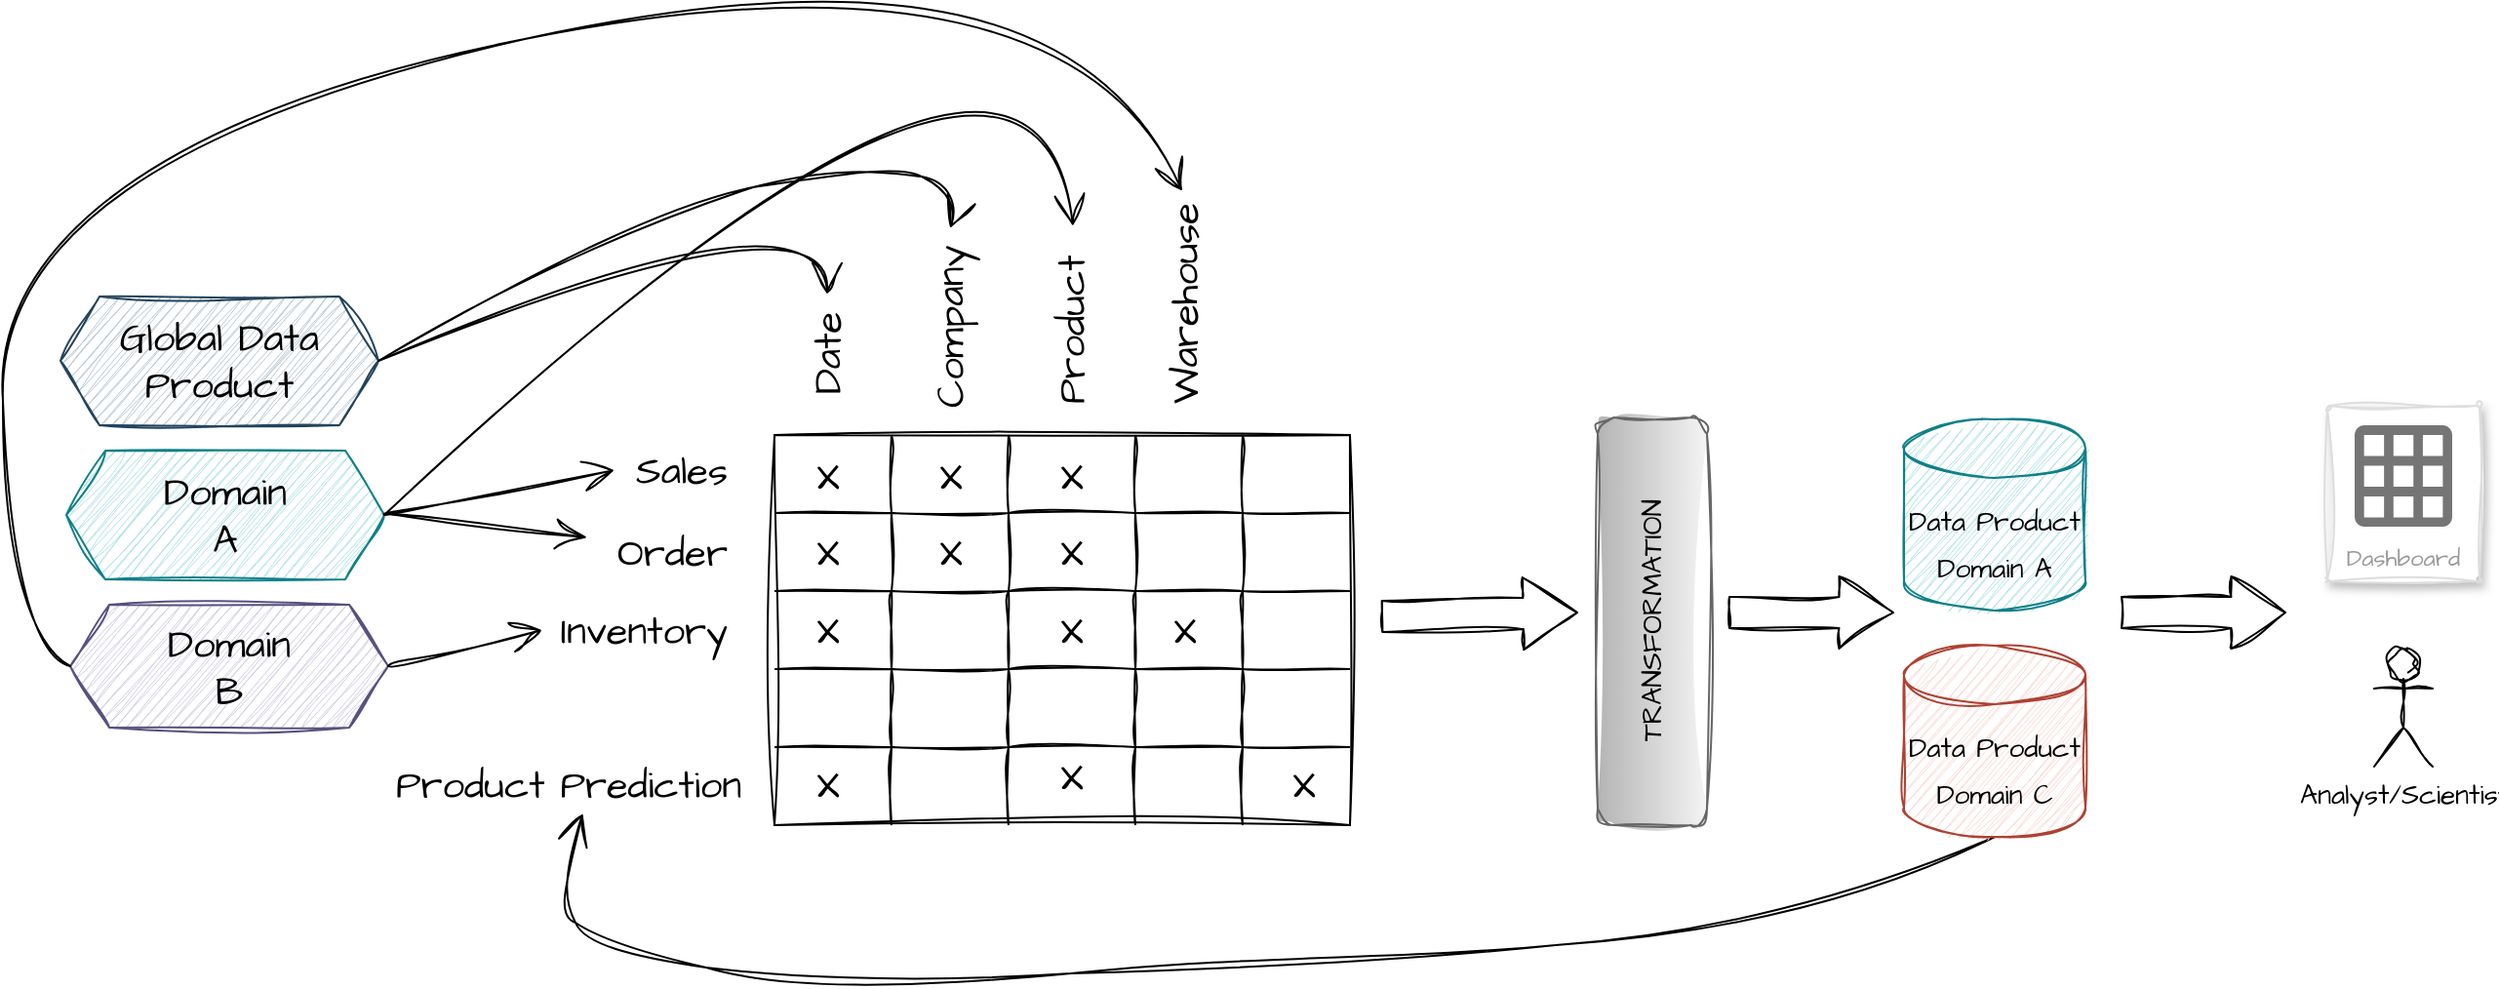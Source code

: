 <mxfile><diagram id="JX53AAW9lqsApFm2D5pz" name="Page-1"><mxGraphModel dx="1230" dy="1652" grid="0" gridSize="10" guides="1" tooltips="1" connect="1" arrows="1" fold="1" page="0" pageScale="1" pageWidth="827" pageHeight="1169" math="0" shadow="0"><root><mxCell id="0"/><mxCell id="1" parent="0"/><mxCell id="O_u5LXaF7JNRW5WB6N2x-1" value="Domain&lt;br&gt;A" style="shape=hexagon;perimeter=hexagonPerimeter2;whiteSpace=wrap;html=1;fixedSize=1;sketch=1;hachureGap=4;jiggle=2;curveFitting=1;fontFamily=Architects Daughter;fontSource=https%3A%2F%2Ffonts.googleapis.com%2Fcss%3Ffamily%3DArchitects%2BDaughter;fontSize=20;fillColor=#b0e3e6;strokeColor=#0e8088;" parent="1" vertex="1"><mxGeometry x="-283" y="156" width="163" height="66" as="geometry"/></mxCell><mxCell id="O_u5LXaF7JNRW5WB6N2x-6" value="" style="shape=table;startSize=0;container=1;collapsible=0;childLayout=tableLayout;sketch=1;hachureGap=4;jiggle=2;curveFitting=1;fontFamily=Architects Daughter;fontSource=https%3A%2F%2Ffonts.googleapis.com%2Fcss%3Ffamily%3DArchitects%2BDaughter;fontSize=20;" parent="1" vertex="1"><mxGeometry x="80" y="148" width="295" height="200" as="geometry"/></mxCell><mxCell id="O_u5LXaF7JNRW5WB6N2x-7" value="" style="shape=tableRow;horizontal=0;startSize=0;swimlaneHead=0;swimlaneBody=0;top=0;left=0;bottom=0;right=0;collapsible=0;dropTarget=0;fillColor=none;points=[[0,0.5],[1,0.5]];portConstraint=eastwest;sketch=1;hachureGap=4;jiggle=2;curveFitting=1;fontFamily=Architects Daughter;fontSource=https%3A%2F%2Ffonts.googleapis.com%2Fcss%3Ffamily%3DArchitects%2BDaughter;fontSize=20;" parent="O_u5LXaF7JNRW5WB6N2x-6" vertex="1"><mxGeometry width="295" height="40" as="geometry"/></mxCell><mxCell id="O_u5LXaF7JNRW5WB6N2x-8" value="" style="shape=partialRectangle;html=1;whiteSpace=wrap;connectable=0;overflow=hidden;fillColor=none;top=0;left=0;bottom=0;right=0;pointerEvents=1;sketch=1;hachureGap=4;jiggle=2;curveFitting=1;fontFamily=Architects Daughter;fontSource=https%3A%2F%2Ffonts.googleapis.com%2Fcss%3Ffamily%3DArchitects%2BDaughter;fontSize=20;" parent="O_u5LXaF7JNRW5WB6N2x-7" vertex="1"><mxGeometry width="60" height="40" as="geometry"><mxRectangle width="60" height="40" as="alternateBounds"/></mxGeometry></mxCell><mxCell id="O_u5LXaF7JNRW5WB6N2x-9" value="" style="shape=partialRectangle;html=1;whiteSpace=wrap;connectable=0;overflow=hidden;fillColor=none;top=0;left=0;bottom=0;right=0;pointerEvents=1;sketch=1;hachureGap=4;jiggle=2;curveFitting=1;fontFamily=Architects Daughter;fontSource=https%3A%2F%2Ffonts.googleapis.com%2Fcss%3Ffamily%3DArchitects%2BDaughter;fontSize=20;" parent="O_u5LXaF7JNRW5WB6N2x-7" vertex="1"><mxGeometry x="60" width="60" height="40" as="geometry"><mxRectangle width="60" height="40" as="alternateBounds"/></mxGeometry></mxCell><mxCell id="O_u5LXaF7JNRW5WB6N2x-10" value="" style="shape=partialRectangle;html=1;whiteSpace=wrap;connectable=0;overflow=hidden;fillColor=none;top=0;left=0;bottom=0;right=0;pointerEvents=1;sketch=1;hachureGap=4;jiggle=2;curveFitting=1;fontFamily=Architects Daughter;fontSource=https%3A%2F%2Ffonts.googleapis.com%2Fcss%3Ffamily%3DArchitects%2BDaughter;fontSize=20;" parent="O_u5LXaF7JNRW5WB6N2x-7" vertex="1"><mxGeometry x="120" width="65" height="40" as="geometry"><mxRectangle width="65" height="40" as="alternateBounds"/></mxGeometry></mxCell><mxCell id="O_u5LXaF7JNRW5WB6N2x-11" value="" style="shape=partialRectangle;html=1;whiteSpace=wrap;connectable=0;overflow=hidden;fillColor=none;top=0;left=0;bottom=0;right=0;pointerEvents=1;sketch=1;hachureGap=4;jiggle=2;curveFitting=1;fontFamily=Architects Daughter;fontSource=https%3A%2F%2Ffonts.googleapis.com%2Fcss%3Ffamily%3DArchitects%2BDaughter;fontSize=20;" parent="O_u5LXaF7JNRW5WB6N2x-7" vertex="1"><mxGeometry x="185" width="55" height="40" as="geometry"><mxRectangle width="55" height="40" as="alternateBounds"/></mxGeometry></mxCell><mxCell id="O_u5LXaF7JNRW5WB6N2x-93" style="shape=partialRectangle;html=1;whiteSpace=wrap;connectable=0;overflow=hidden;fillColor=none;top=0;left=0;bottom=0;right=0;pointerEvents=1;sketch=1;hachureGap=4;jiggle=2;curveFitting=1;fontFamily=Architects Daughter;fontSource=https%3A%2F%2Ffonts.googleapis.com%2Fcss%3Ffamily%3DArchitects%2BDaughter;fontSize=20;" parent="O_u5LXaF7JNRW5WB6N2x-7" vertex="1"><mxGeometry x="240" width="55" height="40" as="geometry"><mxRectangle width="55" height="40" as="alternateBounds"/></mxGeometry></mxCell><mxCell id="O_u5LXaF7JNRW5WB6N2x-12" value="" style="shape=tableRow;horizontal=0;startSize=0;swimlaneHead=0;swimlaneBody=0;top=0;left=0;bottom=0;right=0;collapsible=0;dropTarget=0;fillColor=none;points=[[0,0.5],[1,0.5]];portConstraint=eastwest;sketch=1;hachureGap=4;jiggle=2;curveFitting=1;fontFamily=Architects Daughter;fontSource=https%3A%2F%2Ffonts.googleapis.com%2Fcss%3Ffamily%3DArchitects%2BDaughter;fontSize=20;" parent="O_u5LXaF7JNRW5WB6N2x-6" vertex="1"><mxGeometry y="40" width="295" height="40" as="geometry"/></mxCell><mxCell id="O_u5LXaF7JNRW5WB6N2x-13" value="" style="shape=partialRectangle;html=1;whiteSpace=wrap;connectable=0;overflow=hidden;fillColor=none;top=0;left=0;bottom=0;right=0;pointerEvents=1;sketch=1;hachureGap=4;jiggle=2;curveFitting=1;fontFamily=Architects Daughter;fontSource=https%3A%2F%2Ffonts.googleapis.com%2Fcss%3Ffamily%3DArchitects%2BDaughter;fontSize=20;" parent="O_u5LXaF7JNRW5WB6N2x-12" vertex="1"><mxGeometry width="60" height="40" as="geometry"><mxRectangle width="60" height="40" as="alternateBounds"/></mxGeometry></mxCell><mxCell id="O_u5LXaF7JNRW5WB6N2x-14" value="" style="shape=partialRectangle;html=1;whiteSpace=wrap;connectable=0;overflow=hidden;fillColor=none;top=0;left=0;bottom=0;right=0;pointerEvents=1;sketch=1;hachureGap=4;jiggle=2;curveFitting=1;fontFamily=Architects Daughter;fontSource=https%3A%2F%2Ffonts.googleapis.com%2Fcss%3Ffamily%3DArchitects%2BDaughter;fontSize=20;" parent="O_u5LXaF7JNRW5WB6N2x-12" vertex="1"><mxGeometry x="60" width="60" height="40" as="geometry"><mxRectangle width="60" height="40" as="alternateBounds"/></mxGeometry></mxCell><mxCell id="O_u5LXaF7JNRW5WB6N2x-15" value="" style="shape=partialRectangle;html=1;whiteSpace=wrap;connectable=0;overflow=hidden;fillColor=none;top=0;left=0;bottom=0;right=0;pointerEvents=1;sketch=1;hachureGap=4;jiggle=2;curveFitting=1;fontFamily=Architects Daughter;fontSource=https%3A%2F%2Ffonts.googleapis.com%2Fcss%3Ffamily%3DArchitects%2BDaughter;fontSize=20;" parent="O_u5LXaF7JNRW5WB6N2x-12" vertex="1"><mxGeometry x="120" width="65" height="40" as="geometry"><mxRectangle width="65" height="40" as="alternateBounds"/></mxGeometry></mxCell><mxCell id="O_u5LXaF7JNRW5WB6N2x-16" value="" style="shape=partialRectangle;html=1;whiteSpace=wrap;connectable=0;overflow=hidden;fillColor=none;top=0;left=0;bottom=0;right=0;pointerEvents=1;sketch=1;hachureGap=4;jiggle=2;curveFitting=1;fontFamily=Architects Daughter;fontSource=https%3A%2F%2Ffonts.googleapis.com%2Fcss%3Ffamily%3DArchitects%2BDaughter;fontSize=20;" parent="O_u5LXaF7JNRW5WB6N2x-12" vertex="1"><mxGeometry x="185" width="55" height="40" as="geometry"><mxRectangle width="55" height="40" as="alternateBounds"/></mxGeometry></mxCell><mxCell id="O_u5LXaF7JNRW5WB6N2x-94" style="shape=partialRectangle;html=1;whiteSpace=wrap;connectable=0;overflow=hidden;fillColor=none;top=0;left=0;bottom=0;right=0;pointerEvents=1;sketch=1;hachureGap=4;jiggle=2;curveFitting=1;fontFamily=Architects Daughter;fontSource=https%3A%2F%2Ffonts.googleapis.com%2Fcss%3Ffamily%3DArchitects%2BDaughter;fontSize=20;" parent="O_u5LXaF7JNRW5WB6N2x-12" vertex="1"><mxGeometry x="240" width="55" height="40" as="geometry"><mxRectangle width="55" height="40" as="alternateBounds"/></mxGeometry></mxCell><mxCell id="O_u5LXaF7JNRW5WB6N2x-52" style="shape=tableRow;horizontal=0;startSize=0;swimlaneHead=0;swimlaneBody=0;top=0;left=0;bottom=0;right=0;collapsible=0;dropTarget=0;fillColor=none;points=[[0,0.5],[1,0.5]];portConstraint=eastwest;sketch=1;hachureGap=4;jiggle=2;curveFitting=1;fontFamily=Architects Daughter;fontSource=https%3A%2F%2Ffonts.googleapis.com%2Fcss%3Ffamily%3DArchitects%2BDaughter;fontSize=20;" parent="O_u5LXaF7JNRW5WB6N2x-6" vertex="1"><mxGeometry y="80" width="295" height="40" as="geometry"/></mxCell><mxCell id="O_u5LXaF7JNRW5WB6N2x-53" style="shape=partialRectangle;html=1;whiteSpace=wrap;connectable=0;overflow=hidden;fillColor=none;top=0;left=0;bottom=0;right=0;pointerEvents=1;sketch=1;hachureGap=4;jiggle=2;curveFitting=1;fontFamily=Architects Daughter;fontSource=https%3A%2F%2Ffonts.googleapis.com%2Fcss%3Ffamily%3DArchitects%2BDaughter;fontSize=20;" parent="O_u5LXaF7JNRW5WB6N2x-52" vertex="1"><mxGeometry width="60" height="40" as="geometry"><mxRectangle width="60" height="40" as="alternateBounds"/></mxGeometry></mxCell><mxCell id="O_u5LXaF7JNRW5WB6N2x-54" style="shape=partialRectangle;html=1;whiteSpace=wrap;connectable=0;overflow=hidden;fillColor=none;top=0;left=0;bottom=0;right=0;pointerEvents=1;sketch=1;hachureGap=4;jiggle=2;curveFitting=1;fontFamily=Architects Daughter;fontSource=https%3A%2F%2Ffonts.googleapis.com%2Fcss%3Ffamily%3DArchitects%2BDaughter;fontSize=20;" parent="O_u5LXaF7JNRW5WB6N2x-52" vertex="1"><mxGeometry x="60" width="60" height="40" as="geometry"><mxRectangle width="60" height="40" as="alternateBounds"/></mxGeometry></mxCell><mxCell id="O_u5LXaF7JNRW5WB6N2x-55" style="shape=partialRectangle;html=1;whiteSpace=wrap;connectable=0;overflow=hidden;fillColor=none;top=0;left=0;bottom=0;right=0;pointerEvents=1;sketch=1;hachureGap=4;jiggle=2;curveFitting=1;fontFamily=Architects Daughter;fontSource=https%3A%2F%2Ffonts.googleapis.com%2Fcss%3Ffamily%3DArchitects%2BDaughter;fontSize=20;" parent="O_u5LXaF7JNRW5WB6N2x-52" vertex="1"><mxGeometry x="120" width="65" height="40" as="geometry"><mxRectangle width="65" height="40" as="alternateBounds"/></mxGeometry></mxCell><mxCell id="O_u5LXaF7JNRW5WB6N2x-56" style="shape=partialRectangle;html=1;whiteSpace=wrap;connectable=0;overflow=hidden;fillColor=none;top=0;left=0;bottom=0;right=0;pointerEvents=1;sketch=1;hachureGap=4;jiggle=2;curveFitting=1;fontFamily=Architects Daughter;fontSource=https%3A%2F%2Ffonts.googleapis.com%2Fcss%3Ffamily%3DArchitects%2BDaughter;fontSize=20;" parent="O_u5LXaF7JNRW5WB6N2x-52" vertex="1"><mxGeometry x="185" width="55" height="40" as="geometry"><mxRectangle width="55" height="40" as="alternateBounds"/></mxGeometry></mxCell><mxCell id="O_u5LXaF7JNRW5WB6N2x-95" style="shape=partialRectangle;html=1;whiteSpace=wrap;connectable=0;overflow=hidden;fillColor=none;top=0;left=0;bottom=0;right=0;pointerEvents=1;sketch=1;hachureGap=4;jiggle=2;curveFitting=1;fontFamily=Architects Daughter;fontSource=https%3A%2F%2Ffonts.googleapis.com%2Fcss%3Ffamily%3DArchitects%2BDaughter;fontSize=20;" parent="O_u5LXaF7JNRW5WB6N2x-52" vertex="1"><mxGeometry x="240" width="55" height="40" as="geometry"><mxRectangle width="55" height="40" as="alternateBounds"/></mxGeometry></mxCell><mxCell id="O_u5LXaF7JNRW5WB6N2x-57" style="shape=tableRow;horizontal=0;startSize=0;swimlaneHead=0;swimlaneBody=0;top=0;left=0;bottom=0;right=0;collapsible=0;dropTarget=0;fillColor=none;points=[[0,0.5],[1,0.5]];portConstraint=eastwest;sketch=1;hachureGap=4;jiggle=2;curveFitting=1;fontFamily=Architects Daughter;fontSource=https%3A%2F%2Ffonts.googleapis.com%2Fcss%3Ffamily%3DArchitects%2BDaughter;fontSize=20;" parent="O_u5LXaF7JNRW5WB6N2x-6" vertex="1"><mxGeometry y="120" width="295" height="40" as="geometry"/></mxCell><mxCell id="O_u5LXaF7JNRW5WB6N2x-58" style="shape=partialRectangle;html=1;whiteSpace=wrap;connectable=0;overflow=hidden;fillColor=none;top=0;left=0;bottom=0;right=0;pointerEvents=1;sketch=1;hachureGap=4;jiggle=2;curveFitting=1;fontFamily=Architects Daughter;fontSource=https%3A%2F%2Ffonts.googleapis.com%2Fcss%3Ffamily%3DArchitects%2BDaughter;fontSize=20;" parent="O_u5LXaF7JNRW5WB6N2x-57" vertex="1"><mxGeometry width="60" height="40" as="geometry"><mxRectangle width="60" height="40" as="alternateBounds"/></mxGeometry></mxCell><mxCell id="O_u5LXaF7JNRW5WB6N2x-59" style="shape=partialRectangle;html=1;whiteSpace=wrap;connectable=0;overflow=hidden;fillColor=none;top=0;left=0;bottom=0;right=0;pointerEvents=1;sketch=1;hachureGap=4;jiggle=2;curveFitting=1;fontFamily=Architects Daughter;fontSource=https%3A%2F%2Ffonts.googleapis.com%2Fcss%3Ffamily%3DArchitects%2BDaughter;fontSize=20;" parent="O_u5LXaF7JNRW5WB6N2x-57" vertex="1"><mxGeometry x="60" width="60" height="40" as="geometry"><mxRectangle width="60" height="40" as="alternateBounds"/></mxGeometry></mxCell><mxCell id="O_u5LXaF7JNRW5WB6N2x-60" style="shape=partialRectangle;html=1;whiteSpace=wrap;connectable=0;overflow=hidden;fillColor=none;top=0;left=0;bottom=0;right=0;pointerEvents=1;sketch=1;hachureGap=4;jiggle=2;curveFitting=1;fontFamily=Architects Daughter;fontSource=https%3A%2F%2Ffonts.googleapis.com%2Fcss%3Ffamily%3DArchitects%2BDaughter;fontSize=20;" parent="O_u5LXaF7JNRW5WB6N2x-57" vertex="1"><mxGeometry x="120" width="65" height="40" as="geometry"><mxRectangle width="65" height="40" as="alternateBounds"/></mxGeometry></mxCell><mxCell id="O_u5LXaF7JNRW5WB6N2x-61" style="shape=partialRectangle;html=1;whiteSpace=wrap;connectable=0;overflow=hidden;fillColor=none;top=0;left=0;bottom=0;right=0;pointerEvents=1;sketch=1;hachureGap=4;jiggle=2;curveFitting=1;fontFamily=Architects Daughter;fontSource=https%3A%2F%2Ffonts.googleapis.com%2Fcss%3Ffamily%3DArchitects%2BDaughter;fontSize=20;" parent="O_u5LXaF7JNRW5WB6N2x-57" vertex="1"><mxGeometry x="185" width="55" height="40" as="geometry"><mxRectangle width="55" height="40" as="alternateBounds"/></mxGeometry></mxCell><mxCell id="O_u5LXaF7JNRW5WB6N2x-96" style="shape=partialRectangle;html=1;whiteSpace=wrap;connectable=0;overflow=hidden;fillColor=none;top=0;left=0;bottom=0;right=0;pointerEvents=1;sketch=1;hachureGap=4;jiggle=2;curveFitting=1;fontFamily=Architects Daughter;fontSource=https%3A%2F%2Ffonts.googleapis.com%2Fcss%3Ffamily%3DArchitects%2BDaughter;fontSize=20;" parent="O_u5LXaF7JNRW5WB6N2x-57" vertex="1"><mxGeometry x="240" width="55" height="40" as="geometry"><mxRectangle width="55" height="40" as="alternateBounds"/></mxGeometry></mxCell><mxCell id="O_u5LXaF7JNRW5WB6N2x-62" style="shape=tableRow;horizontal=0;startSize=0;swimlaneHead=0;swimlaneBody=0;top=0;left=0;bottom=0;right=0;collapsible=0;dropTarget=0;fillColor=none;points=[[0,0.5],[1,0.5]];portConstraint=eastwest;sketch=1;hachureGap=4;jiggle=2;curveFitting=1;fontFamily=Architects Daughter;fontSource=https%3A%2F%2Ffonts.googleapis.com%2Fcss%3Ffamily%3DArchitects%2BDaughter;fontSize=20;" parent="O_u5LXaF7JNRW5WB6N2x-6" vertex="1"><mxGeometry y="160" width="295" height="40" as="geometry"/></mxCell><mxCell id="O_u5LXaF7JNRW5WB6N2x-63" style="shape=partialRectangle;html=1;whiteSpace=wrap;connectable=0;overflow=hidden;fillColor=none;top=0;left=0;bottom=0;right=0;pointerEvents=1;sketch=1;hachureGap=4;jiggle=2;curveFitting=1;fontFamily=Architects Daughter;fontSource=https%3A%2F%2Ffonts.googleapis.com%2Fcss%3Ffamily%3DArchitects%2BDaughter;fontSize=20;" parent="O_u5LXaF7JNRW5WB6N2x-62" vertex="1"><mxGeometry width="60" height="40" as="geometry"><mxRectangle width="60" height="40" as="alternateBounds"/></mxGeometry></mxCell><mxCell id="O_u5LXaF7JNRW5WB6N2x-64" style="shape=partialRectangle;html=1;whiteSpace=wrap;connectable=0;overflow=hidden;fillColor=none;top=0;left=0;bottom=0;right=0;pointerEvents=1;sketch=1;hachureGap=4;jiggle=2;curveFitting=1;fontFamily=Architects Daughter;fontSource=https%3A%2F%2Ffonts.googleapis.com%2Fcss%3Ffamily%3DArchitects%2BDaughter;fontSize=20;" parent="O_u5LXaF7JNRW5WB6N2x-62" vertex="1"><mxGeometry x="60" width="60" height="40" as="geometry"><mxRectangle width="60" height="40" as="alternateBounds"/></mxGeometry></mxCell><mxCell id="O_u5LXaF7JNRW5WB6N2x-65" style="shape=partialRectangle;html=1;whiteSpace=wrap;connectable=0;overflow=hidden;fillColor=none;top=0;left=0;bottom=0;right=0;pointerEvents=1;sketch=1;hachureGap=4;jiggle=2;curveFitting=1;fontFamily=Architects Daughter;fontSource=https%3A%2F%2Ffonts.googleapis.com%2Fcss%3Ffamily%3DArchitects%2BDaughter;fontSize=20;" parent="O_u5LXaF7JNRW5WB6N2x-62" vertex="1"><mxGeometry x="120" width="65" height="40" as="geometry"><mxRectangle width="65" height="40" as="alternateBounds"/></mxGeometry></mxCell><mxCell id="O_u5LXaF7JNRW5WB6N2x-66" style="shape=partialRectangle;html=1;whiteSpace=wrap;connectable=0;overflow=hidden;fillColor=none;top=0;left=0;bottom=0;right=0;pointerEvents=1;sketch=1;hachureGap=4;jiggle=2;curveFitting=1;fontFamily=Architects Daughter;fontSource=https%3A%2F%2Ffonts.googleapis.com%2Fcss%3Ffamily%3DArchitects%2BDaughter;fontSize=20;" parent="O_u5LXaF7JNRW5WB6N2x-62" vertex="1"><mxGeometry x="185" width="55" height="40" as="geometry"><mxRectangle width="55" height="40" as="alternateBounds"/></mxGeometry></mxCell><mxCell id="O_u5LXaF7JNRW5WB6N2x-97" style="shape=partialRectangle;html=1;whiteSpace=wrap;connectable=0;overflow=hidden;fillColor=none;top=0;left=0;bottom=0;right=0;pointerEvents=1;sketch=1;hachureGap=4;jiggle=2;curveFitting=1;fontFamily=Architects Daughter;fontSource=https%3A%2F%2Ffonts.googleapis.com%2Fcss%3Ffamily%3DArchitects%2BDaughter;fontSize=20;" parent="O_u5LXaF7JNRW5WB6N2x-62" vertex="1"><mxGeometry x="240" width="55" height="40" as="geometry"><mxRectangle width="55" height="40" as="alternateBounds"/></mxGeometry></mxCell><mxCell id="O_u5LXaF7JNRW5WB6N2x-29" value="Date" style="text;strokeColor=none;fillColor=none;html=1;align=center;verticalAlign=middle;whiteSpace=wrap;rounded=0;sketch=1;hachureGap=4;jiggle=2;curveFitting=1;fontFamily=Architects Daughter;fontSource=https%3A%2F%2Ffonts.googleapis.com%2Fcss%3Ffamily%3DArchitects%2BDaughter;fontSize=20;rotation=-90;" parent="1" vertex="1"><mxGeometry x="77" y="91" width="60" height="30" as="geometry"/></mxCell><mxCell id="O_u5LXaF7JNRW5WB6N2x-30" value="Company" style="text;strokeColor=none;fillColor=none;html=1;align=left;verticalAlign=middle;whiteSpace=wrap;rounded=0;sketch=1;hachureGap=4;jiggle=2;curveFitting=1;fontFamily=Architects Daughter;fontSource=https%3A%2F%2Ffonts.googleapis.com%2Fcss%3Ffamily%3DArchitects%2BDaughter;fontSize=20;rotation=-90;" parent="1" vertex="1"><mxGeometry x="123" y="74" width="94" height="30" as="geometry"/></mxCell><mxCell id="O_u5LXaF7JNRW5WB6N2x-31" value="Product" style="text;strokeColor=none;fillColor=none;html=1;align=left;verticalAlign=middle;whiteSpace=wrap;rounded=0;sketch=1;hachureGap=4;jiggle=2;curveFitting=1;fontFamily=Architects Daughter;fontSource=https%3A%2F%2Ffonts.googleapis.com%2Fcss%3Ffamily%3DArchitects%2BDaughter;fontSize=20;rotation=-90;" parent="1" vertex="1"><mxGeometry x="202" y="89" width="60" height="30" as="geometry"/></mxCell><mxCell id="O_u5LXaF7JNRW5WB6N2x-32" value="Warehouse" style="text;strokeColor=none;fillColor=none;html=1;align=left;verticalAlign=middle;whiteSpace=wrap;rounded=0;sketch=1;hachureGap=4;jiggle=2;curveFitting=1;fontFamily=Architects Daughter;fontSource=https%3A%2F%2Ffonts.googleapis.com%2Fcss%3Ffamily%3DArchitects%2BDaughter;fontSize=20;rotation=-90;" parent="1" vertex="1"><mxGeometry x="260" y="89" width="60" height="30" as="geometry"/></mxCell><mxCell id="O_u5LXaF7JNRW5WB6N2x-34" value="Sales" style="text;strokeColor=none;fillColor=none;html=1;align=right;verticalAlign=middle;whiteSpace=wrap;rounded=0;sketch=1;hachureGap=4;jiggle=2;curveFitting=1;fontFamily=Architects Daughter;fontSource=https%3A%2F%2Ffonts.googleapis.com%2Fcss%3Ffamily%3DArchitects%2BDaughter;fontSize=20;" parent="1" vertex="1"><mxGeometry x="-2" y="151" width="60" height="30" as="geometry"/></mxCell><mxCell id="O_u5LXaF7JNRW5WB6N2x-35" value="Order" style="text;strokeColor=none;fillColor=none;html=1;align=right;verticalAlign=middle;whiteSpace=wrap;rounded=0;sketch=1;hachureGap=4;jiggle=2;curveFitting=1;fontFamily=Architects Daughter;fontSource=https%3A%2F%2Ffonts.googleapis.com%2Fcss%3Ffamily%3DArchitects%2BDaughter;fontSize=20;" parent="1" vertex="1"><mxGeometry x="-16" y="193" width="74" height="30" as="geometry"/></mxCell><mxCell id="O_u5LXaF7JNRW5WB6N2x-67" value="X" style="text;strokeColor=none;fillColor=none;html=1;align=center;verticalAlign=middle;whiteSpace=wrap;rounded=0;sketch=1;hachureGap=4;jiggle=2;curveFitting=1;fontFamily=Architects Daughter;fontSource=https%3A%2F%2Ffonts.googleapis.com%2Fcss%3Ffamily%3DArchitects%2BDaughter;fontSize=20;" parent="1" vertex="1"><mxGeometry x="96.5" y="160" width="21" height="18" as="geometry"/></mxCell><mxCell id="O_u5LXaF7JNRW5WB6N2x-68" value="X" style="text;strokeColor=none;fillColor=none;html=1;align=center;verticalAlign=middle;whiteSpace=wrap;rounded=0;sketch=1;hachureGap=4;jiggle=2;curveFitting=1;fontFamily=Architects Daughter;fontSource=https%3A%2F%2Ffonts.googleapis.com%2Fcss%3Ffamily%3DArchitects%2BDaughter;fontSize=20;" parent="1" vertex="1"><mxGeometry x="159.5" y="160" width="21" height="18" as="geometry"/></mxCell><mxCell id="O_u5LXaF7JNRW5WB6N2x-69" value="X" style="text;strokeColor=none;fillColor=none;html=1;align=center;verticalAlign=middle;whiteSpace=wrap;rounded=0;sketch=1;hachureGap=4;jiggle=2;curveFitting=1;fontFamily=Architects Daughter;fontSource=https%3A%2F%2Ffonts.googleapis.com%2Fcss%3Ffamily%3DArchitects%2BDaughter;fontSize=20;" parent="1" vertex="1"><mxGeometry x="221.5" y="160" width="21" height="18" as="geometry"/></mxCell><mxCell id="O_u5LXaF7JNRW5WB6N2x-70" value="X" style="text;strokeColor=none;fillColor=none;html=1;align=center;verticalAlign=middle;whiteSpace=wrap;rounded=0;sketch=1;hachureGap=4;jiggle=2;curveFitting=1;fontFamily=Architects Daughter;fontSource=https%3A%2F%2Ffonts.googleapis.com%2Fcss%3Ffamily%3DArchitects%2BDaughter;fontSize=20;" parent="1" vertex="1"><mxGeometry x="96.5" y="199" width="21" height="18" as="geometry"/></mxCell><mxCell id="O_u5LXaF7JNRW5WB6N2x-71" value="X" style="text;strokeColor=none;fillColor=none;html=1;align=center;verticalAlign=middle;whiteSpace=wrap;rounded=0;sketch=1;hachureGap=4;jiggle=2;curveFitting=1;fontFamily=Architects Daughter;fontSource=https%3A%2F%2Ffonts.googleapis.com%2Fcss%3Ffamily%3DArchitects%2BDaughter;fontSize=20;" parent="1" vertex="1"><mxGeometry x="159.5" y="199" width="21" height="18" as="geometry"/></mxCell><mxCell id="O_u5LXaF7JNRW5WB6N2x-72" value="X" style="text;strokeColor=none;fillColor=none;html=1;align=center;verticalAlign=middle;whiteSpace=wrap;rounded=0;sketch=1;hachureGap=4;jiggle=2;curveFitting=1;fontFamily=Architects Daughter;fontSource=https%3A%2F%2Ffonts.googleapis.com%2Fcss%3Ffamily%3DArchitects%2BDaughter;fontSize=20;" parent="1" vertex="1"><mxGeometry x="221.5" y="199" width="21" height="18" as="geometry"/></mxCell><mxCell id="O_u5LXaF7JNRW5WB6N2x-73" value="" style="edgeStyle=none;orthogonalLoop=1;jettySize=auto;html=1;rounded=0;sketch=1;hachureGap=4;jiggle=2;curveFitting=1;fontFamily=Architects Daughter;fontSource=https%3A%2F%2Ffonts.googleapis.com%2Fcss%3Ffamily%3DArchitects%2BDaughter;fontSize=16;endArrow=open;startSize=14;endSize=14;sourcePerimeterSpacing=8;targetPerimeterSpacing=8;curved=1;exitX=1;exitY=0.5;exitDx=0;exitDy=0;" parent="1" source="O_u5LXaF7JNRW5WB6N2x-1" edge="1"><mxGeometry width="140" relative="1" as="geometry"><mxPoint x="130" y="188" as="sourcePoint"/><mxPoint x="233" y="41" as="targetPoint"/><Array as="points"><mxPoint x="215" y="-124"/></Array></mxGeometry></mxCell><mxCell id="O_u5LXaF7JNRW5WB6N2x-74" value="Inventory" style="text;strokeColor=none;fillColor=none;html=1;align=right;verticalAlign=middle;whiteSpace=wrap;rounded=0;sketch=1;hachureGap=4;jiggle=2;curveFitting=1;fontFamily=Architects Daughter;fontSource=https%3A%2F%2Ffonts.googleapis.com%2Fcss%3Ffamily%3DArchitects%2BDaughter;fontSize=20;" parent="1" vertex="1"><mxGeometry x="-39" y="233" width="97" height="30" as="geometry"/></mxCell><mxCell id="O_u5LXaF7JNRW5WB6N2x-75" value="X" style="text;strokeColor=none;fillColor=none;html=1;align=center;verticalAlign=middle;whiteSpace=wrap;rounded=0;sketch=1;hachureGap=4;jiggle=2;curveFitting=1;fontFamily=Architects Daughter;fontSource=https%3A%2F%2Ffonts.googleapis.com%2Fcss%3Ffamily%3DArchitects%2BDaughter;fontSize=20;" parent="1" vertex="1"><mxGeometry x="96.5" y="239" width="21" height="18" as="geometry"/></mxCell><mxCell id="O_u5LXaF7JNRW5WB6N2x-76" value="X" style="text;strokeColor=none;fillColor=none;html=1;align=center;verticalAlign=middle;whiteSpace=wrap;rounded=0;sketch=1;hachureGap=4;jiggle=2;curveFitting=1;fontFamily=Architects Daughter;fontSource=https%3A%2F%2Ffonts.googleapis.com%2Fcss%3Ffamily%3DArchitects%2BDaughter;fontSize=20;" parent="1" vertex="1"><mxGeometry x="221.5" y="239" width="21" height="18" as="geometry"/></mxCell><mxCell id="O_u5LXaF7JNRW5WB6N2x-77" value="X" style="text;strokeColor=none;fillColor=none;html=1;align=center;verticalAlign=middle;whiteSpace=wrap;rounded=0;sketch=1;hachureGap=4;jiggle=2;curveFitting=1;fontFamily=Architects Daughter;fontSource=https%3A%2F%2Ffonts.googleapis.com%2Fcss%3Ffamily%3DArchitects%2BDaughter;fontSize=20;" parent="1" vertex="1"><mxGeometry x="279.5" y="239" width="21" height="18" as="geometry"/></mxCell><mxCell id="O_u5LXaF7JNRW5WB6N2x-78" value="Domain&lt;br&gt;B" style="shape=hexagon;perimeter=hexagonPerimeter2;whiteSpace=wrap;html=1;fixedSize=1;sketch=1;hachureGap=4;jiggle=2;curveFitting=1;fontFamily=Architects Daughter;fontSource=https%3A%2F%2Ffonts.googleapis.com%2Fcss%3Ffamily%3DArchitects%2BDaughter;fontSize=20;fillColor=#d0cee2;strokeColor=#56517e;" parent="1" vertex="1"><mxGeometry x="-281" y="235" width="163" height="63" as="geometry"/></mxCell><mxCell id="O_u5LXaF7JNRW5WB6N2x-79" value="" style="edgeStyle=none;orthogonalLoop=1;jettySize=auto;html=1;rounded=0;sketch=1;hachureGap=4;jiggle=2;curveFitting=1;fontFamily=Architects Daughter;fontSource=https%3A%2F%2Ffonts.googleapis.com%2Fcss%3Ffamily%3DArchitects%2BDaughter;fontSize=16;endArrow=open;startSize=14;endSize=14;sourcePerimeterSpacing=8;targetPerimeterSpacing=8;curved=1;exitX=1;exitY=0.5;exitDx=0;exitDy=0;entryX=0;entryY=0.5;entryDx=0;entryDy=0;" parent="1" source="O_u5LXaF7JNRW5WB6N2x-78" target="O_u5LXaF7JNRW5WB6N2x-74" edge="1"><mxGeometry width="140" relative="1" as="geometry"><mxPoint x="-108" y="191.5" as="sourcePoint"/><mxPoint x="-39" y="255" as="targetPoint"/><Array as="points"/></mxGeometry></mxCell><mxCell id="O_u5LXaF7JNRW5WB6N2x-80" value="" style="edgeStyle=none;orthogonalLoop=1;jettySize=auto;html=1;rounded=0;sketch=1;hachureGap=4;jiggle=2;curveFitting=1;fontFamily=Architects Daughter;fontSource=https%3A%2F%2Ffonts.googleapis.com%2Fcss%3Ffamily%3DArchitects%2BDaughter;fontSize=16;endArrow=open;startSize=14;endSize=14;sourcePerimeterSpacing=8;targetPerimeterSpacing=8;curved=1;exitX=1;exitY=0.5;exitDx=0;exitDy=0;entryX=0;entryY=0.5;entryDx=0;entryDy=0;" parent="1" source="O_u5LXaF7JNRW5WB6N2x-1" target="O_u5LXaF7JNRW5WB6N2x-34" edge="1"><mxGeometry width="140" relative="1" as="geometry"><mxPoint x="-108" y="191.5" as="sourcePoint"/><mxPoint x="4" y="164" as="targetPoint"/><Array as="points"/></mxGeometry></mxCell><mxCell id="O_u5LXaF7JNRW5WB6N2x-82" value="" style="edgeStyle=none;orthogonalLoop=1;jettySize=auto;html=1;rounded=0;sketch=1;hachureGap=4;jiggle=2;curveFitting=1;fontFamily=Architects Daughter;fontSource=https%3A%2F%2Ffonts.googleapis.com%2Fcss%3Ffamily%3DArchitects%2BDaughter;fontSize=16;endArrow=open;startSize=14;endSize=14;sourcePerimeterSpacing=8;targetPerimeterSpacing=8;curved=1;exitX=0;exitY=0.5;exitDx=0;exitDy=0;" parent="1" source="O_u5LXaF7JNRW5WB6N2x-78" edge="1"><mxGeometry width="140" relative="1" as="geometry"><mxPoint x="-171.125" y="161" as="sourcePoint"/><mxPoint x="289" y="23" as="targetPoint"/><Array as="points"><mxPoint x="-310" y="257"/><mxPoint x="-321" y="4"/><mxPoint x="225" y="-114"/></Array></mxGeometry></mxCell><mxCell id="O_u5LXaF7JNRW5WB6N2x-84" value="&lt;font style=&quot;font-size: 14px;&quot;&gt;Data Product Domain A&lt;/font&gt;" style="shape=cylinder3;whiteSpace=wrap;html=1;boundedLbl=1;backgroundOutline=1;size=15;sketch=1;hachureGap=4;jiggle=2;curveFitting=1;fontFamily=Architects Daughter;fontSource=https%3A%2F%2Ffonts.googleapis.com%2Fcss%3Ffamily%3DArchitects%2BDaughter;fontSize=20;fillColor=#b0e3e6;strokeColor=#0e8088;" parent="1" vertex="1"><mxGeometry x="659" y="140" width="93" height="98" as="geometry"/></mxCell><mxCell id="O_u5LXaF7JNRW5WB6N2x-86" value="TRANSFORMATION" style="rounded=1;whiteSpace=wrap;html=1;sketch=1;hachureGap=4;jiggle=2;curveFitting=1;fontFamily=Architects Daughter;fontSource=https%3A%2F%2Ffonts.googleapis.com%2Fcss%3Ffamily%3DArchitects%2BDaughter;fontSize=14;direction=south;horizontal=0;fillColor=#f5f5f5;strokeColor=#666666;gradientColor=#b3b3b3;" parent="1" vertex="1"><mxGeometry x="502" y="139" width="56" height="209" as="geometry"/></mxCell><mxCell id="O_u5LXaF7JNRW5WB6N2x-88" value="" style="shape=flexArrow;endArrow=classic;html=1;rounded=0;sketch=1;hachureGap=4;jiggle=2;curveFitting=1;fontFamily=Architects Daughter;fontSource=https%3A%2F%2Ffonts.googleapis.com%2Fcss%3Ffamily%3DArchitects%2BDaughter;fontSize=14;startSize=14;endSize=8.92;sourcePerimeterSpacing=8;targetPerimeterSpacing=8;curved=1;width=16;" parent="1" edge="1"><mxGeometry width="50" height="50" relative="1" as="geometry"><mxPoint x="391" y="241" as="sourcePoint"/><mxPoint x="492" y="239" as="targetPoint"/></mxGeometry></mxCell><mxCell id="O_u5LXaF7JNRW5WB6N2x-89" value="Analyst/Scientist" style="shape=umlActor;verticalLabelPosition=bottom;verticalAlign=top;html=1;outlineConnect=0;sketch=1;hachureGap=4;jiggle=2;curveFitting=1;fontFamily=Architects Daughter;fontSource=https%3A%2F%2Ffonts.googleapis.com%2Fcss%3Ffamily%3DArchitects%2BDaughter;fontSize=14;" parent="1" vertex="1"><mxGeometry x="900" y="258" width="30" height="60" as="geometry"/></mxCell><mxCell id="O_u5LXaF7JNRW5WB6N2x-90" value="Dashboard" style="strokeColor=#dddddd;shadow=1;strokeWidth=1;rounded=1;absoluteArcSize=1;arcSize=2;labelPosition=center;verticalLabelPosition=middle;align=center;verticalAlign=bottom;spacingLeft=0;fontColor=#999999;fontSize=12;whiteSpace=wrap;spacingBottom=2;sketch=1;hachureGap=4;jiggle=2;curveFitting=1;fontFamily=Architects Daughter;fontSource=https%3A%2F%2Ffonts.googleapis.com%2Fcss%3Ffamily%3DArchitects%2BDaughter;" parent="1" vertex="1"><mxGeometry x="876" y="133" width="78" height="90" as="geometry"/></mxCell><mxCell id="O_u5LXaF7JNRW5WB6N2x-91" value="" style="sketch=0;dashed=0;connectable=0;html=1;fillColor=#757575;strokeColor=none;shape=mxgraph.gcp2.report;part=1;hachureGap=4;jiggle=2;curveFitting=1;fontFamily=Architects Daughter;fontSource=https%3A%2F%2Ffonts.googleapis.com%2Fcss%3Ffamily%3DArchitects%2BDaughter;fontSize=14;" parent="O_u5LXaF7JNRW5WB6N2x-90" vertex="1"><mxGeometry x="0.5" width="50" height="52" relative="1" as="geometry"><mxPoint x="-25" y="10" as="offset"/></mxGeometry></mxCell><mxCell id="O_u5LXaF7JNRW5WB6N2x-98" value="Product Prediction" style="text;strokeColor=none;fillColor=none;html=1;align=left;verticalAlign=middle;whiteSpace=wrap;rounded=0;sketch=1;hachureGap=4;jiggle=2;curveFitting=1;fontFamily=Architects Daughter;fontSource=https%3A%2F%2Ffonts.googleapis.com%2Fcss%3Ffamily%3DArchitects%2BDaughter;fontSize=20;rotation=0;" parent="1" vertex="1"><mxGeometry x="-116.5" y="312" width="196.5" height="30" as="geometry"/></mxCell><mxCell id="O_u5LXaF7JNRW5WB6N2x-99" value="X" style="text;strokeColor=none;fillColor=none;html=1;align=center;verticalAlign=middle;whiteSpace=wrap;rounded=0;sketch=1;hachureGap=4;jiggle=2;curveFitting=1;fontFamily=Architects Daughter;fontSource=https%3A%2F%2Ffonts.googleapis.com%2Fcss%3Ffamily%3DArchitects%2BDaughter;fontSize=20;" parent="1" vertex="1"><mxGeometry x="341" y="318" width="21" height="18" as="geometry"/></mxCell><mxCell id="O_u5LXaF7JNRW5WB6N2x-100" value="" style="edgeStyle=none;orthogonalLoop=1;jettySize=auto;html=1;rounded=0;sketch=1;hachureGap=4;jiggle=2;curveFitting=1;fontFamily=Architects Daughter;fontSource=https%3A%2F%2Ffonts.googleapis.com%2Fcss%3Ffamily%3DArchitects%2BDaughter;fontSize=16;endArrow=open;startSize=14;endSize=14;sourcePerimeterSpacing=8;targetPerimeterSpacing=8;curved=1;exitX=0.5;exitY=1;exitDx=0;exitDy=0;entryX=0.5;entryY=1;entryDx=0;entryDy=0;exitPerimeter=0;" parent="1" source="q5Rhx3FRSzs4J2A0Sn3m-5" target="O_u5LXaF7JNRW5WB6N2x-98" edge="1"><mxGeometry width="140" relative="1" as="geometry"><mxPoint x="685.125" y="356" as="sourcePoint"/><mxPoint x="-128" y="337" as="targetPoint"/><Array as="points"><mxPoint x="598" y="403"/><mxPoint x="363" y="416"/><mxPoint x="101" y="432"/><mxPoint x="-11" y="410"/><mxPoint x="-33" y="386"/></Array></mxGeometry></mxCell><mxCell id="O_u5LXaF7JNRW5WB6N2x-102" value="X" style="text;strokeColor=none;fillColor=none;html=1;align=center;verticalAlign=middle;whiteSpace=wrap;rounded=0;sketch=1;hachureGap=4;jiggle=2;curveFitting=1;fontFamily=Architects Daughter;fontSource=https%3A%2F%2Ffonts.googleapis.com%2Fcss%3Ffamily%3DArchitects%2BDaughter;fontSize=20;" parent="1" vertex="1"><mxGeometry x="96.5" y="318" width="21" height="18" as="geometry"/></mxCell><mxCell id="O_u5LXaF7JNRW5WB6N2x-103" value="X" style="text;strokeColor=none;fillColor=none;html=1;align=center;verticalAlign=middle;whiteSpace=wrap;rounded=0;sketch=1;hachureGap=4;jiggle=2;curveFitting=1;fontFamily=Architects Daughter;fontSource=https%3A%2F%2Ffonts.googleapis.com%2Fcss%3Ffamily%3DArchitects%2BDaughter;fontSize=20;" parent="1" vertex="1"><mxGeometry x="221.5" y="314" width="21" height="18" as="geometry"/></mxCell><mxCell id="q5Rhx3FRSzs4J2A0Sn3m-1" value="" style="edgeStyle=none;orthogonalLoop=1;jettySize=auto;html=1;rounded=0;sketch=1;hachureGap=4;jiggle=2;curveFitting=1;fontFamily=Architects Daughter;fontSource=https%3A%2F%2Ffonts.googleapis.com%2Fcss%3Ffamily%3DArchitects%2BDaughter;fontSize=16;endArrow=open;startSize=14;endSize=14;sourcePerimeterSpacing=8;targetPerimeterSpacing=8;curved=1;exitX=1;exitY=0.5;exitDx=0;exitDy=0;entryX=0;entryY=0.25;entryDx=0;entryDy=0;" parent="1" source="O_u5LXaF7JNRW5WB6N2x-1" target="O_u5LXaF7JNRW5WB6N2x-35" edge="1"><mxGeometry width="140" relative="1" as="geometry"><mxPoint x="-110" y="194" as="sourcePoint"/><mxPoint x="8" y="176" as="targetPoint"/><Array as="points"/></mxGeometry></mxCell><mxCell id="q5Rhx3FRSzs4J2A0Sn3m-2" value="Global Data&lt;br&gt;Product" style="shape=hexagon;perimeter=hexagonPerimeter2;whiteSpace=wrap;html=1;fixedSize=1;sketch=1;hachureGap=4;jiggle=2;curveFitting=1;fontFamily=Architects Daughter;fontSource=https%3A%2F%2Ffonts.googleapis.com%2Fcss%3Ffamily%3DArchitects%2BDaughter;fontSize=20;fillColor=#bac8d3;strokeColor=#23445d;" parent="1" vertex="1"><mxGeometry x="-286" y="77" width="163" height="66" as="geometry"/></mxCell><mxCell id="q5Rhx3FRSzs4J2A0Sn3m-3" value="" style="edgeStyle=none;orthogonalLoop=1;jettySize=auto;html=1;rounded=0;sketch=1;hachureGap=4;jiggle=2;curveFitting=1;fontFamily=Architects Daughter;fontSource=https%3A%2F%2Ffonts.googleapis.com%2Fcss%3Ffamily%3DArchitects%2BDaughter;fontSize=16;endArrow=open;startSize=14;endSize=14;sourcePerimeterSpacing=8;targetPerimeterSpacing=8;curved=1;exitX=1;exitY=0.5;exitDx=0;exitDy=0;entryX=1;entryY=0.5;entryDx=0;entryDy=0;shadow=0;" parent="1" source="q5Rhx3FRSzs4J2A0Sn3m-2" target="O_u5LXaF7JNRW5WB6N2x-29" edge="1"><mxGeometry width="140" relative="1" as="geometry"><mxPoint x="228" y="232" as="sourcePoint"/><mxPoint x="368" y="232" as="targetPoint"/><Array as="points"><mxPoint x="107" y="17"/></Array></mxGeometry></mxCell><mxCell id="q5Rhx3FRSzs4J2A0Sn3m-4" value="" style="edgeStyle=none;orthogonalLoop=1;jettySize=auto;html=1;rounded=0;sketch=1;hachureGap=4;jiggle=2;curveFitting=1;fontFamily=Architects Daughter;fontSource=https%3A%2F%2Ffonts.googleapis.com%2Fcss%3Ffamily%3DArchitects%2BDaughter;fontSize=16;endArrow=open;startSize=14;endSize=14;sourcePerimeterSpacing=8;targetPerimeterSpacing=8;curved=1;exitX=1;exitY=0.5;exitDx=0;exitDy=0;entryX=1;entryY=0.5;entryDx=0;entryDy=0;shadow=0;" parent="1" source="q5Rhx3FRSzs4J2A0Sn3m-2" target="O_u5LXaF7JNRW5WB6N2x-30" edge="1"><mxGeometry width="140" relative="1" as="geometry"><mxPoint x="-113" y="115" as="sourcePoint"/><mxPoint x="117" y="86" as="targetPoint"/><Array as="points"><mxPoint x="4" y="35"/><mxPoint x="134" y="7"/><mxPoint x="177" y="24"/></Array></mxGeometry></mxCell><mxCell id="q5Rhx3FRSzs4J2A0Sn3m-5" value="&lt;font style=&quot;font-size: 14px;&quot;&gt;Data Product Domain C&lt;/font&gt;" style="shape=cylinder3;whiteSpace=wrap;html=1;boundedLbl=1;backgroundOutline=1;size=15;sketch=1;hachureGap=4;jiggle=2;curveFitting=1;fontFamily=Architects Daughter;fontSource=https%3A%2F%2Ffonts.googleapis.com%2Fcss%3Ffamily%3DArchitects%2BDaughter;fontSize=20;fillColor=#fad9d5;strokeColor=#ae4132;" parent="1" vertex="1"><mxGeometry x="659" y="256" width="93" height="98" as="geometry"/></mxCell><mxCell id="q5Rhx3FRSzs4J2A0Sn3m-6" value="" style="shape=flexArrow;endArrow=classic;html=1;rounded=0;sketch=1;hachureGap=4;jiggle=2;curveFitting=1;fontFamily=Architects Daughter;fontSource=https%3A%2F%2Ffonts.googleapis.com%2Fcss%3Ffamily%3DArchitects%2BDaughter;fontSize=14;startSize=14;endSize=8.92;sourcePerimeterSpacing=8;targetPerimeterSpacing=8;curved=1;width=16;" parent="1" edge="1"><mxGeometry width="50" height="50" relative="1" as="geometry"><mxPoint x="569" y="239" as="sourcePoint"/><mxPoint x="654" y="239" as="targetPoint"/></mxGeometry></mxCell><mxCell id="q5Rhx3FRSzs4J2A0Sn3m-7" value="" style="shape=flexArrow;endArrow=classic;html=1;rounded=0;sketch=1;hachureGap=4;jiggle=2;curveFitting=1;fontFamily=Architects Daughter;fontSource=https%3A%2F%2Ffonts.googleapis.com%2Fcss%3Ffamily%3DArchitects%2BDaughter;fontSize=14;startSize=14;endSize=8.92;sourcePerimeterSpacing=8;targetPerimeterSpacing=8;curved=1;width=16;" parent="1" edge="1"><mxGeometry width="50" height="50" relative="1" as="geometry"><mxPoint x="770" y="239" as="sourcePoint"/><mxPoint x="855" y="239" as="targetPoint"/></mxGeometry></mxCell></root></mxGraphModel></diagram></mxfile>